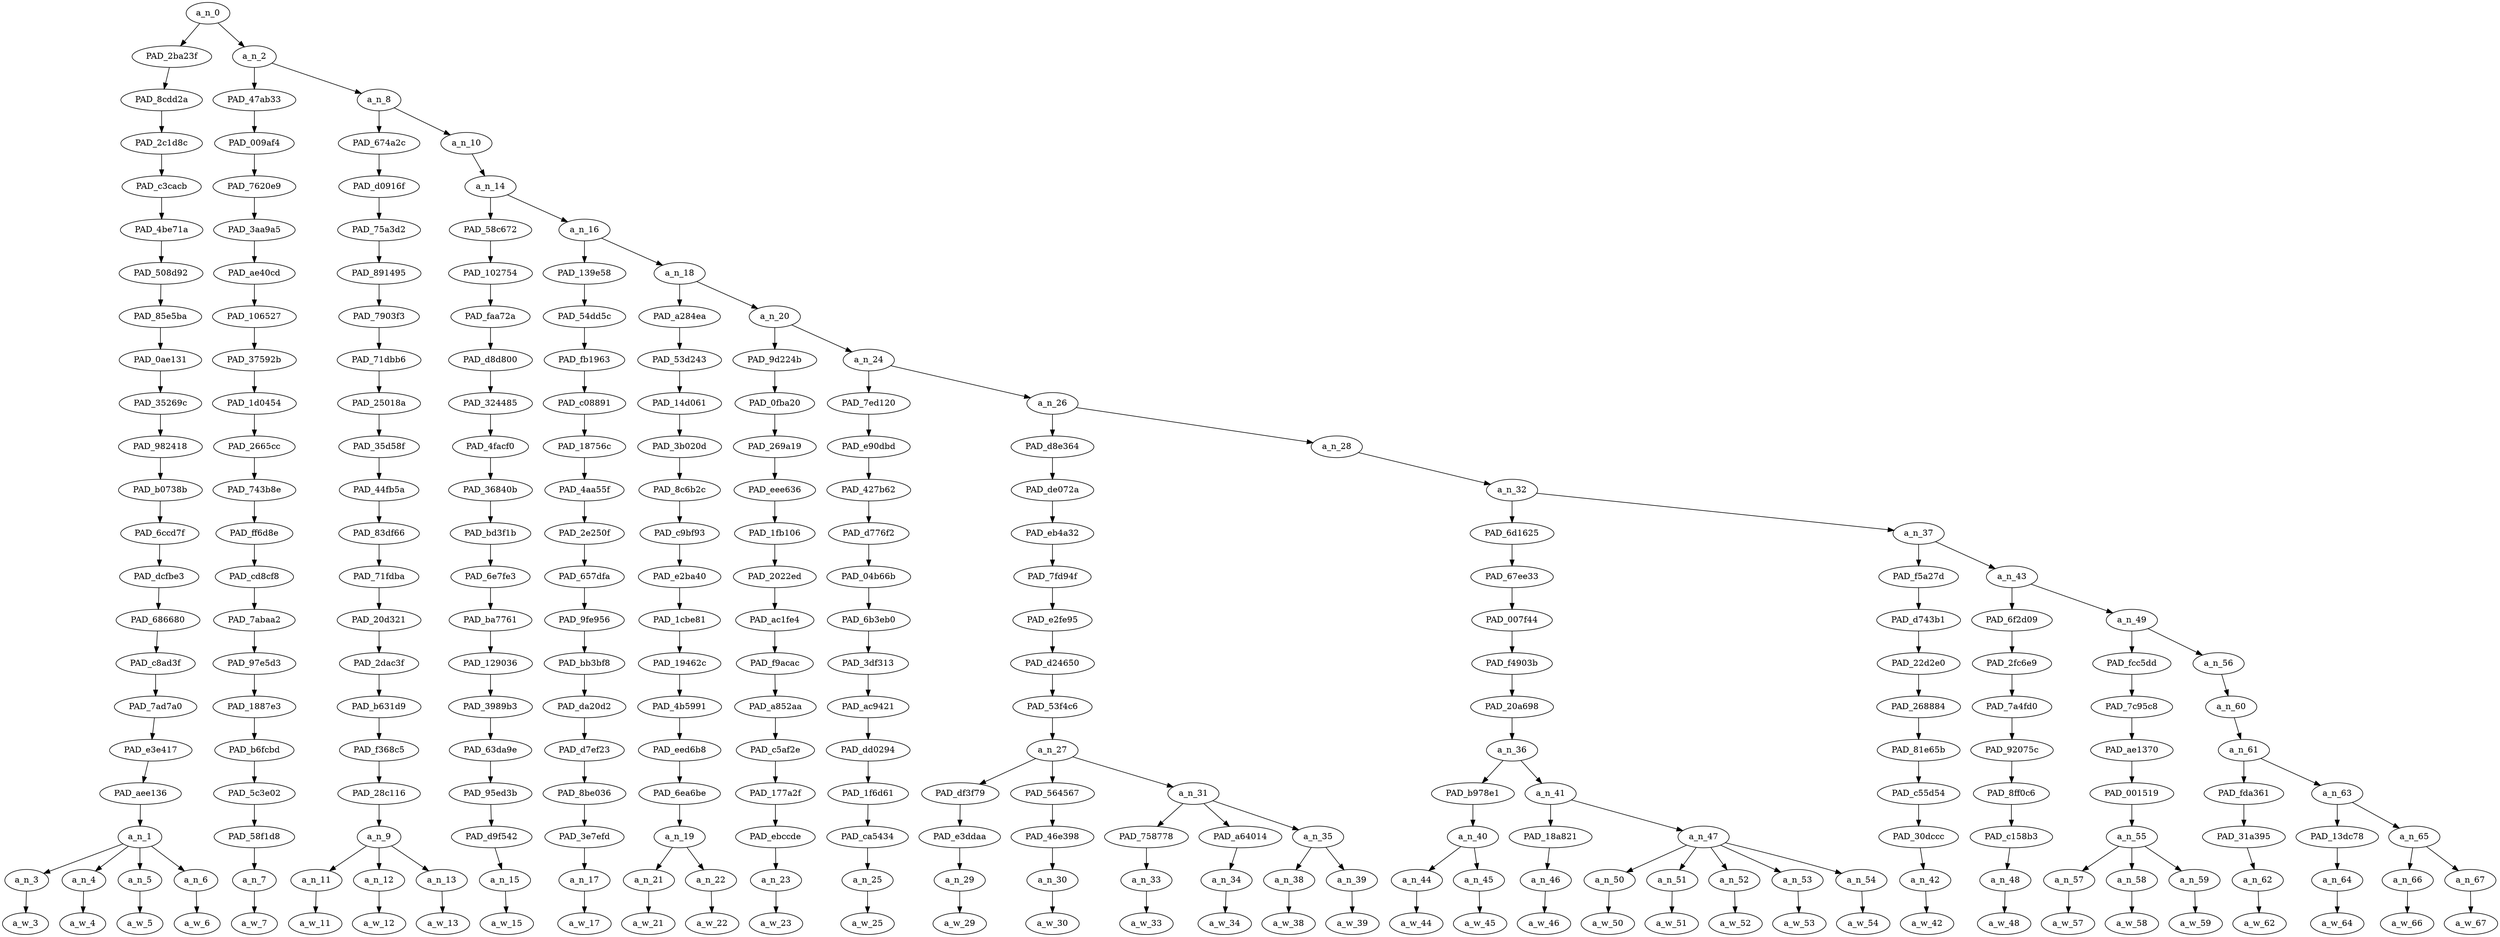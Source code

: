 strict digraph "" {
	a_n_0	[div_dir=1,
		index=0,
		level=21,
		pos="3.6700558132595487,21!",
		text_span="[0, 1, 2, 3, 4, 5, 6, 7, 8, 9, 10, 11, 12, 13, 14, 15, 16, 17, 18, 19, 20, 21, 22, 23, 24, 25, 26, 27, 28, 29, 30, 31, 32, 33, 34, \
35, 36]",
		value=1.00000000];
	PAD_2ba23f	[div_dir=1,
		index=0,
		level=20,
		pos="1.5,20!",
		text_span="[0, 1, 2, 3]",
		value=0.14244212];
	a_n_0 -> PAD_2ba23f;
	a_n_2	[div_dir=1,
		index=1,
		level=20,
		pos="5.840111626519097,20!",
		text_span="[4, 5, 6, 7, 8, 9, 10, 11, 12, 13, 14, 15, 16, 17, 18, 19, 20, 21, 22, 23, 24, 25, 26, 27, 28, 29, 30, 31, 32, 33, 34, 35, 36]",
		value=0.85683079];
	a_n_0 -> a_n_2;
	PAD_8cdd2a	[div_dir=1,
		index=0,
		level=19,
		pos="1.5,19!",
		text_span="[0, 1, 2, 3]",
		value=0.14244212];
	PAD_2ba23f -> PAD_8cdd2a;
	PAD_2c1d8c	[div_dir=1,
		index=0,
		level=18,
		pos="1.5,18!",
		text_span="[0, 1, 2, 3]",
		value=0.14244212];
	PAD_8cdd2a -> PAD_2c1d8c;
	PAD_c3cacb	[div_dir=1,
		index=0,
		level=17,
		pos="1.5,17!",
		text_span="[0, 1, 2, 3]",
		value=0.14244212];
	PAD_2c1d8c -> PAD_c3cacb;
	PAD_4be71a	[div_dir=1,
		index=0,
		level=16,
		pos="1.5,16!",
		text_span="[0, 1, 2, 3]",
		value=0.14244212];
	PAD_c3cacb -> PAD_4be71a;
	PAD_508d92	[div_dir=1,
		index=0,
		level=15,
		pos="1.5,15!",
		text_span="[0, 1, 2, 3]",
		value=0.14244212];
	PAD_4be71a -> PAD_508d92;
	PAD_85e5ba	[div_dir=1,
		index=0,
		level=14,
		pos="1.5,14!",
		text_span="[0, 1, 2, 3]",
		value=0.14244212];
	PAD_508d92 -> PAD_85e5ba;
	PAD_0ae131	[div_dir=1,
		index=0,
		level=13,
		pos="1.5,13!",
		text_span="[0, 1, 2, 3]",
		value=0.14244212];
	PAD_85e5ba -> PAD_0ae131;
	PAD_35269c	[div_dir=1,
		index=0,
		level=12,
		pos="1.5,12!",
		text_span="[0, 1, 2, 3]",
		value=0.14244212];
	PAD_0ae131 -> PAD_35269c;
	PAD_982418	[div_dir=1,
		index=0,
		level=11,
		pos="1.5,11!",
		text_span="[0, 1, 2, 3]",
		value=0.14244212];
	PAD_35269c -> PAD_982418;
	PAD_b0738b	[div_dir=1,
		index=0,
		level=10,
		pos="1.5,10!",
		text_span="[0, 1, 2, 3]",
		value=0.14244212];
	PAD_982418 -> PAD_b0738b;
	PAD_6ccd7f	[div_dir=1,
		index=0,
		level=9,
		pos="1.5,9!",
		text_span="[0, 1, 2, 3]",
		value=0.14244212];
	PAD_b0738b -> PAD_6ccd7f;
	PAD_dcfbe3	[div_dir=1,
		index=0,
		level=8,
		pos="1.5,8!",
		text_span="[0, 1, 2, 3]",
		value=0.14244212];
	PAD_6ccd7f -> PAD_dcfbe3;
	PAD_686680	[div_dir=1,
		index=0,
		level=7,
		pos="1.5,7!",
		text_span="[0, 1, 2, 3]",
		value=0.14244212];
	PAD_dcfbe3 -> PAD_686680;
	PAD_c8ad3f	[div_dir=1,
		index=0,
		level=6,
		pos="1.5,6!",
		text_span="[0, 1, 2, 3]",
		value=0.14244212];
	PAD_686680 -> PAD_c8ad3f;
	PAD_7ad7a0	[div_dir=1,
		index=0,
		level=5,
		pos="1.5,5!",
		text_span="[0, 1, 2, 3]",
		value=0.14244212];
	PAD_c8ad3f -> PAD_7ad7a0;
	PAD_e3e417	[div_dir=1,
		index=0,
		level=4,
		pos="1.5,4!",
		text_span="[0, 1, 2, 3]",
		value=0.14244212];
	PAD_7ad7a0 -> PAD_e3e417;
	PAD_aee136	[div_dir=1,
		index=0,
		level=3,
		pos="1.5,3!",
		text_span="[0, 1, 2, 3]",
		value=0.14244212];
	PAD_e3e417 -> PAD_aee136;
	a_n_1	[div_dir=1,
		index=0,
		level=2,
		pos="1.5,2!",
		text_span="[0, 1, 2, 3]",
		value=0.14244212];
	PAD_aee136 -> a_n_1;
	a_n_3	[div_dir=1,
		index=0,
		level=1,
		pos="0.0,1!",
		text_span="[0]",
		value=0.02542904];
	a_n_1 -> a_n_3;
	a_n_4	[div_dir=1,
		index=1,
		level=1,
		pos="1.0,1!",
		text_span="[1]",
		value=0.01949903];
	a_n_1 -> a_n_4;
	a_n_5	[div_dir=1,
		index=2,
		level=1,
		pos="2.0,1!",
		text_span="[2]",
		value=0.01954281];
	a_n_1 -> a_n_5;
	a_n_6	[div_dir=1,
		index=3,
		level=1,
		pos="3.0,1!",
		text_span="[3]",
		value=0.07758931];
	a_n_1 -> a_n_6;
	a_w_3	[div_dir=0,
		index=0,
		level=0,
		pos="0,0!",
		text_span="[0]",
		value=the];
	a_n_3 -> a_w_3;
	a_w_4	[div_dir=0,
		index=1,
		level=0,
		pos="1,0!",
		text_span="[1]",
		value=only];
	a_n_4 -> a_w_4;
	a_w_5	[div_dir=0,
		index=2,
		level=0,
		pos="2,0!",
		text_span="[2]",
		value=good];
	a_n_5 -> a_w_5;
	a_w_6	[div_dir=0,
		index=3,
		level=0,
		pos="3,0!",
		text_span="[3]",
		value=muzzie];
	a_n_6 -> a_w_6;
	PAD_47ab33	[div_dir=1,
		index=1,
		level=19,
		pos="4.0,19!",
		text_span="[4]",
		value=0.01571278];
	a_n_2 -> PAD_47ab33;
	a_n_8	[div_dir=1,
		index=2,
		level=19,
		pos="7.680223253038195,19!",
		text_span="[5, 6, 7, 8, 9, 10, 11, 12, 13, 14, 15, 16, 17, 18, 19, 20, 21, 22, 23, 24, 25, 26, 27, 28, 29, 30, 31, 32, 33, 34, 35, 36]",
		value=0.84048324];
	a_n_2 -> a_n_8;
	PAD_009af4	[div_dir=1,
		index=1,
		level=18,
		pos="4.0,18!",
		text_span="[4]",
		value=0.01571278];
	PAD_47ab33 -> PAD_009af4;
	PAD_7620e9	[div_dir=1,
		index=1,
		level=17,
		pos="4.0,17!",
		text_span="[4]",
		value=0.01571278];
	PAD_009af4 -> PAD_7620e9;
	PAD_3aa9a5	[div_dir=1,
		index=1,
		level=16,
		pos="4.0,16!",
		text_span="[4]",
		value=0.01571278];
	PAD_7620e9 -> PAD_3aa9a5;
	PAD_ae40cd	[div_dir=1,
		index=1,
		level=15,
		pos="4.0,15!",
		text_span="[4]",
		value=0.01571278];
	PAD_3aa9a5 -> PAD_ae40cd;
	PAD_106527	[div_dir=1,
		index=1,
		level=14,
		pos="4.0,14!",
		text_span="[4]",
		value=0.01571278];
	PAD_ae40cd -> PAD_106527;
	PAD_37592b	[div_dir=1,
		index=1,
		level=13,
		pos="4.0,13!",
		text_span="[4]",
		value=0.01571278];
	PAD_106527 -> PAD_37592b;
	PAD_1d0454	[div_dir=1,
		index=1,
		level=12,
		pos="4.0,12!",
		text_span="[4]",
		value=0.01571278];
	PAD_37592b -> PAD_1d0454;
	PAD_2665cc	[div_dir=1,
		index=1,
		level=11,
		pos="4.0,11!",
		text_span="[4]",
		value=0.01571278];
	PAD_1d0454 -> PAD_2665cc;
	PAD_743b8e	[div_dir=1,
		index=1,
		level=10,
		pos="4.0,10!",
		text_span="[4]",
		value=0.01571278];
	PAD_2665cc -> PAD_743b8e;
	PAD_ff6d8e	[div_dir=1,
		index=1,
		level=9,
		pos="4.0,9!",
		text_span="[4]",
		value=0.01571278];
	PAD_743b8e -> PAD_ff6d8e;
	PAD_cd8cf8	[div_dir=1,
		index=1,
		level=8,
		pos="4.0,8!",
		text_span="[4]",
		value=0.01571278];
	PAD_ff6d8e -> PAD_cd8cf8;
	PAD_7abaa2	[div_dir=1,
		index=1,
		level=7,
		pos="4.0,7!",
		text_span="[4]",
		value=0.01571278];
	PAD_cd8cf8 -> PAD_7abaa2;
	PAD_97e5d3	[div_dir=1,
		index=1,
		level=6,
		pos="4.0,6!",
		text_span="[4]",
		value=0.01571278];
	PAD_7abaa2 -> PAD_97e5d3;
	PAD_1887e3	[div_dir=1,
		index=1,
		level=5,
		pos="4.0,5!",
		text_span="[4]",
		value=0.01571278];
	PAD_97e5d3 -> PAD_1887e3;
	PAD_b6fcbd	[div_dir=1,
		index=1,
		level=4,
		pos="4.0,4!",
		text_span="[4]",
		value=0.01571278];
	PAD_1887e3 -> PAD_b6fcbd;
	PAD_5c3e02	[div_dir=1,
		index=1,
		level=3,
		pos="4.0,3!",
		text_span="[4]",
		value=0.01571278];
	PAD_b6fcbd -> PAD_5c3e02;
	PAD_58f1d8	[div_dir=1,
		index=1,
		level=2,
		pos="4.0,2!",
		text_span="[4]",
		value=0.01571278];
	PAD_5c3e02 -> PAD_58f1d8;
	a_n_7	[div_dir=1,
		index=4,
		level=1,
		pos="4.0,1!",
		text_span="[4]",
		value=0.01571278];
	PAD_58f1d8 -> a_n_7;
	a_w_7	[div_dir=0,
		index=4,
		level=0,
		pos="4,0!",
		text_span="[4]",
		value=is];
	a_n_7 -> a_w_7;
	PAD_674a2c	[div_dir=1,
		index=2,
		level=18,
		pos="6.0,18!",
		text_span="[5, 6, 7]",
		value=0.11482268];
	a_n_8 -> PAD_674a2c;
	a_n_10	[div_dir=1,
		index=3,
		level=18,
		pos="9.36044650607639,18!",
		text_span="[8, 9, 10, 11, 12, 13, 14, 15, 16, 17, 18, 19, 20, 21, 22, 23, 24, 25, 26, 27, 28, 29, 30, 31, 32, 33, 34, 35, 36]",
		value=0.72502553];
	a_n_8 -> a_n_10;
	PAD_d0916f	[div_dir=1,
		index=2,
		level=17,
		pos="6.0,17!",
		text_span="[5, 6, 7]",
		value=0.11482268];
	PAD_674a2c -> PAD_d0916f;
	PAD_75a3d2	[div_dir=1,
		index=2,
		level=16,
		pos="6.0,16!",
		text_span="[5, 6, 7]",
		value=0.11482268];
	PAD_d0916f -> PAD_75a3d2;
	PAD_891495	[div_dir=1,
		index=2,
		level=15,
		pos="6.0,15!",
		text_span="[5, 6, 7]",
		value=0.11482268];
	PAD_75a3d2 -> PAD_891495;
	PAD_7903f3	[div_dir=1,
		index=2,
		level=14,
		pos="6.0,14!",
		text_span="[5, 6, 7]",
		value=0.11482268];
	PAD_891495 -> PAD_7903f3;
	PAD_71dbb6	[div_dir=1,
		index=2,
		level=13,
		pos="6.0,13!",
		text_span="[5, 6, 7]",
		value=0.11482268];
	PAD_7903f3 -> PAD_71dbb6;
	PAD_25018a	[div_dir=1,
		index=2,
		level=12,
		pos="6.0,12!",
		text_span="[5, 6, 7]",
		value=0.11482268];
	PAD_71dbb6 -> PAD_25018a;
	PAD_35d58f	[div_dir=1,
		index=2,
		level=11,
		pos="6.0,11!",
		text_span="[5, 6, 7]",
		value=0.11482268];
	PAD_25018a -> PAD_35d58f;
	PAD_44fb5a	[div_dir=1,
		index=2,
		level=10,
		pos="6.0,10!",
		text_span="[5, 6, 7]",
		value=0.11482268];
	PAD_35d58f -> PAD_44fb5a;
	PAD_83df66	[div_dir=1,
		index=2,
		level=9,
		pos="6.0,9!",
		text_span="[5, 6, 7]",
		value=0.11482268];
	PAD_44fb5a -> PAD_83df66;
	PAD_71fdba	[div_dir=1,
		index=2,
		level=8,
		pos="6.0,8!",
		text_span="[5, 6, 7]",
		value=0.11482268];
	PAD_83df66 -> PAD_71fdba;
	PAD_20d321	[div_dir=1,
		index=2,
		level=7,
		pos="6.0,7!",
		text_span="[5, 6, 7]",
		value=0.11482268];
	PAD_71fdba -> PAD_20d321;
	PAD_2dac3f	[div_dir=1,
		index=2,
		level=6,
		pos="6.0,6!",
		text_span="[5, 6, 7]",
		value=0.11482268];
	PAD_20d321 -> PAD_2dac3f;
	PAD_b631d9	[div_dir=1,
		index=2,
		level=5,
		pos="6.0,5!",
		text_span="[5, 6, 7]",
		value=0.11482268];
	PAD_2dac3f -> PAD_b631d9;
	PAD_f368c5	[div_dir=1,
		index=2,
		level=4,
		pos="6.0,4!",
		text_span="[5, 6, 7]",
		value=0.11482268];
	PAD_b631d9 -> PAD_f368c5;
	PAD_28c116	[div_dir=1,
		index=2,
		level=3,
		pos="6.0,3!",
		text_span="[5, 6, 7]",
		value=0.11482268];
	PAD_f368c5 -> PAD_28c116;
	a_n_9	[div_dir=1,
		index=2,
		level=2,
		pos="6.0,2!",
		text_span="[5, 6, 7]",
		value=0.11482268];
	PAD_28c116 -> a_n_9;
	a_n_11	[div_dir=1,
		index=5,
		level=1,
		pos="5.0,1!",
		text_span="[5]",
		value=0.01439153];
	a_n_9 -> a_n_11;
	a_n_12	[div_dir=1,
		index=6,
		level=1,
		pos="6.0,1!",
		text_span="[6]",
		value=0.03004907];
	a_n_9 -> a_n_12;
	a_n_13	[div_dir=1,
		index=7,
		level=1,
		pos="7.0,1!",
		text_span="[7]",
		value=0.06996678];
	a_n_9 -> a_n_13;
	a_w_11	[div_dir=0,
		index=5,
		level=0,
		pos="5,0!",
		text_span="[5]",
		value=a];
	a_n_11 -> a_w_11;
	a_w_12	[div_dir=0,
		index=6,
		level=0,
		pos="6,0!",
		text_span="[6]",
		value=dead];
	a_n_12 -> a_w_12;
	a_w_13	[div_dir=0,
		index=7,
		level=0,
		pos="7,0!",
		text_span="[7]",
		value=muzzie1];
	a_n_13 -> a_w_13;
	a_n_14	[div_dir=1,
		index=3,
		level=17,
		pos="9.36044650607639,17!",
		text_span="[8, 9, 10, 11, 12, 13, 14, 15, 16, 17, 18, 19, 20, 21, 22, 23, 24, 25, 26, 27, 28, 29, 30, 31, 32, 33, 34, 35, 36]",
		value=0.72450038];
	a_n_10 -> a_n_14;
	PAD_58c672	[div_dir=1,
		index=3,
		level=16,
		pos="8.0,16!",
		text_span="[8]",
		value=0.01689114];
	a_n_14 -> PAD_58c672;
	a_n_16	[div_dir=1,
		index=4,
		level=16,
		pos="10.720893012152779,16!",
		text_span="[9, 10, 11, 12, 13, 14, 15, 16, 17, 18, 19, 20, 21, 22, 23, 24, 25, 26, 27, 28, 29, 30, 31, 32, 33, 34, 35, 36]",
		value=0.70708408];
	a_n_14 -> a_n_16;
	PAD_102754	[div_dir=1,
		index=3,
		level=15,
		pos="8.0,15!",
		text_span="[8]",
		value=0.01689114];
	PAD_58c672 -> PAD_102754;
	PAD_faa72a	[div_dir=1,
		index=3,
		level=14,
		pos="8.0,14!",
		text_span="[8]",
		value=0.01689114];
	PAD_102754 -> PAD_faa72a;
	PAD_d8d800	[div_dir=1,
		index=3,
		level=13,
		pos="8.0,13!",
		text_span="[8]",
		value=0.01689114];
	PAD_faa72a -> PAD_d8d800;
	PAD_324485	[div_dir=1,
		index=3,
		level=12,
		pos="8.0,12!",
		text_span="[8]",
		value=0.01689114];
	PAD_d8d800 -> PAD_324485;
	PAD_4facf0	[div_dir=1,
		index=3,
		level=11,
		pos="8.0,11!",
		text_span="[8]",
		value=0.01689114];
	PAD_324485 -> PAD_4facf0;
	PAD_36840b	[div_dir=1,
		index=3,
		level=10,
		pos="8.0,10!",
		text_span="[8]",
		value=0.01689114];
	PAD_4facf0 -> PAD_36840b;
	PAD_bd3f1b	[div_dir=1,
		index=3,
		level=9,
		pos="8.0,9!",
		text_span="[8]",
		value=0.01689114];
	PAD_36840b -> PAD_bd3f1b;
	PAD_6e7fe3	[div_dir=1,
		index=3,
		level=8,
		pos="8.0,8!",
		text_span="[8]",
		value=0.01689114];
	PAD_bd3f1b -> PAD_6e7fe3;
	PAD_ba7761	[div_dir=1,
		index=3,
		level=7,
		pos="8.0,7!",
		text_span="[8]",
		value=0.01689114];
	PAD_6e7fe3 -> PAD_ba7761;
	PAD_129036	[div_dir=1,
		index=3,
		level=6,
		pos="8.0,6!",
		text_span="[8]",
		value=0.01689114];
	PAD_ba7761 -> PAD_129036;
	PAD_3989b3	[div_dir=1,
		index=3,
		level=5,
		pos="8.0,5!",
		text_span="[8]",
		value=0.01689114];
	PAD_129036 -> PAD_3989b3;
	PAD_63da9e	[div_dir=1,
		index=3,
		level=4,
		pos="8.0,4!",
		text_span="[8]",
		value=0.01689114];
	PAD_3989b3 -> PAD_63da9e;
	PAD_95ed3b	[div_dir=1,
		index=3,
		level=3,
		pos="8.0,3!",
		text_span="[8]",
		value=0.01689114];
	PAD_63da9e -> PAD_95ed3b;
	PAD_d9f542	[div_dir=1,
		index=3,
		level=2,
		pos="8.0,2!",
		text_span="[8]",
		value=0.01689114];
	PAD_95ed3b -> PAD_d9f542;
	a_n_15	[div_dir=1,
		index=8,
		level=1,
		pos="8.0,1!",
		text_span="[8]",
		value=0.01689114];
	PAD_d9f542 -> a_n_15;
	a_w_15	[div_dir=0,
		index=8,
		level=0,
		pos="8,0!",
		text_span="[8]",
		value=i];
	a_n_15 -> a_w_15;
	PAD_139e58	[div_dir=1,
		index=4,
		level=15,
		pos="9.0,15!",
		text_span="[9]",
		value=0.01698404];
	a_n_16 -> PAD_139e58;
	a_n_18	[div_dir=1,
		index=5,
		level=15,
		pos="12.441786024305555,15!",
		text_span="[10, 11, 12, 13, 14, 15, 16, 17, 18, 19, 20, 21, 22, 23, 24, 25, 26, 27, 28, 29, 30, 31, 32, 33, 34, 35, 36]",
		value=0.68958678];
	a_n_16 -> a_n_18;
	PAD_54dd5c	[div_dir=1,
		index=4,
		level=14,
		pos="9.0,14!",
		text_span="[9]",
		value=0.01698404];
	PAD_139e58 -> PAD_54dd5c;
	PAD_fb1963	[div_dir=1,
		index=4,
		level=13,
		pos="9.0,13!",
		text_span="[9]",
		value=0.01698404];
	PAD_54dd5c -> PAD_fb1963;
	PAD_c08891	[div_dir=1,
		index=4,
		level=12,
		pos="9.0,12!",
		text_span="[9]",
		value=0.01698404];
	PAD_fb1963 -> PAD_c08891;
	PAD_18756c	[div_dir=1,
		index=4,
		level=11,
		pos="9.0,11!",
		text_span="[9]",
		value=0.01698404];
	PAD_c08891 -> PAD_18756c;
	PAD_4aa55f	[div_dir=1,
		index=4,
		level=10,
		pos="9.0,10!",
		text_span="[9]",
		value=0.01698404];
	PAD_18756c -> PAD_4aa55f;
	PAD_2e250f	[div_dir=1,
		index=4,
		level=9,
		pos="9.0,9!",
		text_span="[9]",
		value=0.01698404];
	PAD_4aa55f -> PAD_2e250f;
	PAD_657dfa	[div_dir=1,
		index=4,
		level=8,
		pos="9.0,8!",
		text_span="[9]",
		value=0.01698404];
	PAD_2e250f -> PAD_657dfa;
	PAD_9fe956	[div_dir=1,
		index=4,
		level=7,
		pos="9.0,7!",
		text_span="[9]",
		value=0.01698404];
	PAD_657dfa -> PAD_9fe956;
	PAD_bb3bf8	[div_dir=1,
		index=4,
		level=6,
		pos="9.0,6!",
		text_span="[9]",
		value=0.01698404];
	PAD_9fe956 -> PAD_bb3bf8;
	PAD_da20d2	[div_dir=1,
		index=4,
		level=5,
		pos="9.0,5!",
		text_span="[9]",
		value=0.01698404];
	PAD_bb3bf8 -> PAD_da20d2;
	PAD_d7ef23	[div_dir=1,
		index=4,
		level=4,
		pos="9.0,4!",
		text_span="[9]",
		value=0.01698404];
	PAD_da20d2 -> PAD_d7ef23;
	PAD_8be036	[div_dir=1,
		index=4,
		level=3,
		pos="9.0,3!",
		text_span="[9]",
		value=0.01698404];
	PAD_d7ef23 -> PAD_8be036;
	PAD_3e7efd	[div_dir=1,
		index=4,
		level=2,
		pos="9.0,2!",
		text_span="[9]",
		value=0.01698404];
	PAD_8be036 -> PAD_3e7efd;
	a_n_17	[div_dir=1,
		index=9,
		level=1,
		pos="9.0,1!",
		text_span="[9]",
		value=0.01698404];
	PAD_3e7efd -> a_n_17;
	a_w_17	[div_dir=0,
		index=9,
		level=0,
		pos="9,0!",
		text_span="[9]",
		value=want];
	a_n_17 -> a_w_17;
	PAD_a284ea	[div_dir=1,
		index=5,
		level=14,
		pos="10.5,14!",
		text_span="[10, 11]",
		value=0.03124148];
	a_n_18 -> PAD_a284ea;
	a_n_20	[div_dir=1,
		index=6,
		level=14,
		pos="14.38357204861111,14!",
		text_span="[12, 13, 14, 15, 16, 17, 18, 19, 20, 21, 22, 23, 24, 25, 26, 27, 28, 29, 30, 31, 32, 33, 34, 35, 36]",
		value=0.65785014];
	a_n_18 -> a_n_20;
	PAD_53d243	[div_dir=1,
		index=5,
		level=13,
		pos="10.5,13!",
		text_span="[10, 11]",
		value=0.03124148];
	PAD_a284ea -> PAD_53d243;
	PAD_14d061	[div_dir=1,
		index=5,
		level=12,
		pos="10.5,12!",
		text_span="[10, 11]",
		value=0.03124148];
	PAD_53d243 -> PAD_14d061;
	PAD_3b020d	[div_dir=1,
		index=5,
		level=11,
		pos="10.5,11!",
		text_span="[10, 11]",
		value=0.03124148];
	PAD_14d061 -> PAD_3b020d;
	PAD_8c6b2c	[div_dir=1,
		index=5,
		level=10,
		pos="10.5,10!",
		text_span="[10, 11]",
		value=0.03124148];
	PAD_3b020d -> PAD_8c6b2c;
	PAD_c9bf93	[div_dir=1,
		index=5,
		level=9,
		pos="10.5,9!",
		text_span="[10, 11]",
		value=0.03124148];
	PAD_8c6b2c -> PAD_c9bf93;
	PAD_e2ba40	[div_dir=1,
		index=5,
		level=8,
		pos="10.5,8!",
		text_span="[10, 11]",
		value=0.03124148];
	PAD_c9bf93 -> PAD_e2ba40;
	PAD_1cbe81	[div_dir=1,
		index=5,
		level=7,
		pos="10.5,7!",
		text_span="[10, 11]",
		value=0.03124148];
	PAD_e2ba40 -> PAD_1cbe81;
	PAD_19462c	[div_dir=1,
		index=5,
		level=6,
		pos="10.5,6!",
		text_span="[10, 11]",
		value=0.03124148];
	PAD_1cbe81 -> PAD_19462c;
	PAD_4b5991	[div_dir=1,
		index=5,
		level=5,
		pos="10.5,5!",
		text_span="[10, 11]",
		value=0.03124148];
	PAD_19462c -> PAD_4b5991;
	PAD_eed6b8	[div_dir=1,
		index=5,
		level=4,
		pos="10.5,4!",
		text_span="[10, 11]",
		value=0.03124148];
	PAD_4b5991 -> PAD_eed6b8;
	PAD_6ea6be	[div_dir=1,
		index=5,
		level=3,
		pos="10.5,3!",
		text_span="[10, 11]",
		value=0.03124148];
	PAD_eed6b8 -> PAD_6ea6be;
	a_n_19	[div_dir=1,
		index=5,
		level=2,
		pos="10.5,2!",
		text_span="[10, 11]",
		value=0.03124148];
	PAD_6ea6be -> a_n_19;
	a_n_21	[div_dir=1,
		index=10,
		level=1,
		pos="10.0,1!",
		text_span="[10]",
		value=0.01617414];
	a_n_19 -> a_n_21;
	a_n_22	[div_dir=1,
		index=11,
		level=1,
		pos="11.0,1!",
		text_span="[11]",
		value=0.01495155];
	a_n_19 -> a_n_22;
	a_w_21	[div_dir=0,
		index=10,
		level=0,
		pos="10,0!",
		text_span="[10]",
		value=them];
	a_n_21 -> a_w_21;
	a_w_22	[div_dir=0,
		index=11,
		level=0,
		pos="11,0!",
		text_span="[11]",
		value=all];
	a_n_22 -> a_w_22;
	PAD_9d224b	[div_dir=1,
		index=6,
		level=13,
		pos="12.0,13!",
		text_span="[12]",
		value=0.01424386];
	a_n_20 -> PAD_9d224b;
	a_n_24	[div_dir=1,
		index=7,
		level=13,
		pos="16.76714409722222,13!",
		text_span="[13, 14, 15, 16, 17, 18, 19, 20, 21, 22, 23, 24, 25, 26, 27, 28, 29, 30, 31, 32, 33, 34, 35, 36]",
		value=0.64312484];
	a_n_20 -> a_n_24;
	PAD_0fba20	[div_dir=1,
		index=6,
		level=12,
		pos="12.0,12!",
		text_span="[12]",
		value=0.01424386];
	PAD_9d224b -> PAD_0fba20;
	PAD_269a19	[div_dir=1,
		index=6,
		level=11,
		pos="12.0,11!",
		text_span="[12]",
		value=0.01424386];
	PAD_0fba20 -> PAD_269a19;
	PAD_eee636	[div_dir=1,
		index=6,
		level=10,
		pos="12.0,10!",
		text_span="[12]",
		value=0.01424386];
	PAD_269a19 -> PAD_eee636;
	PAD_1fb106	[div_dir=1,
		index=6,
		level=9,
		pos="12.0,9!",
		text_span="[12]",
		value=0.01424386];
	PAD_eee636 -> PAD_1fb106;
	PAD_2022ed	[div_dir=1,
		index=6,
		level=8,
		pos="12.0,8!",
		text_span="[12]",
		value=0.01424386];
	PAD_1fb106 -> PAD_2022ed;
	PAD_ac1fe4	[div_dir=1,
		index=6,
		level=7,
		pos="12.0,7!",
		text_span="[12]",
		value=0.01424386];
	PAD_2022ed -> PAD_ac1fe4;
	PAD_f9acac	[div_dir=1,
		index=6,
		level=6,
		pos="12.0,6!",
		text_span="[12]",
		value=0.01424386];
	PAD_ac1fe4 -> PAD_f9acac;
	PAD_a852aa	[div_dir=1,
		index=6,
		level=5,
		pos="12.0,5!",
		text_span="[12]",
		value=0.01424386];
	PAD_f9acac -> PAD_a852aa;
	PAD_c5af2e	[div_dir=1,
		index=6,
		level=4,
		pos="12.0,4!",
		text_span="[12]",
		value=0.01424386];
	PAD_a852aa -> PAD_c5af2e;
	PAD_177a2f	[div_dir=1,
		index=6,
		level=3,
		pos="12.0,3!",
		text_span="[12]",
		value=0.01424386];
	PAD_c5af2e -> PAD_177a2f;
	PAD_ebccde	[div_dir=1,
		index=6,
		level=2,
		pos="12.0,2!",
		text_span="[12]",
		value=0.01424386];
	PAD_177a2f -> PAD_ebccde;
	a_n_23	[div_dir=1,
		index=12,
		level=1,
		pos="12.0,1!",
		text_span="[12]",
		value=0.01424386];
	PAD_ebccde -> a_n_23;
	a_w_23	[div_dir=0,
		index=12,
		level=0,
		pos="12,0!",
		text_span="[12]",
		value=to];
	a_n_23 -> a_w_23;
	PAD_7ed120	[div_dir=1,
		index=7,
		level=12,
		pos="13.0,12!",
		text_span="[13]",
		value=0.01638455];
	a_n_24 -> PAD_7ed120;
	a_n_26	[div_dir=1,
		index=8,
		level=12,
		pos="20.534288194444446,12!",
		text_span="[14, 15, 16, 17, 18, 19, 20, 21, 22, 23, 24, 25, 26, 27, 28, 29, 30, 31, 32, 33, 34, 35, 36]",
		value=0.62625351];
	a_n_24 -> a_n_26;
	PAD_e90dbd	[div_dir=1,
		index=7,
		level=11,
		pos="13.0,11!",
		text_span="[13]",
		value=0.01638455];
	PAD_7ed120 -> PAD_e90dbd;
	PAD_427b62	[div_dir=1,
		index=7,
		level=10,
		pos="13.0,10!",
		text_span="[13]",
		value=0.01638455];
	PAD_e90dbd -> PAD_427b62;
	PAD_d776f2	[div_dir=1,
		index=7,
		level=9,
		pos="13.0,9!",
		text_span="[13]",
		value=0.01638455];
	PAD_427b62 -> PAD_d776f2;
	PAD_04b66b	[div_dir=1,
		index=7,
		level=8,
		pos="13.0,8!",
		text_span="[13]",
		value=0.01638455];
	PAD_d776f2 -> PAD_04b66b;
	PAD_6b3eb0	[div_dir=1,
		index=7,
		level=7,
		pos="13.0,7!",
		text_span="[13]",
		value=0.01638455];
	PAD_04b66b -> PAD_6b3eb0;
	PAD_3df313	[div_dir=1,
		index=7,
		level=6,
		pos="13.0,6!",
		text_span="[13]",
		value=0.01638455];
	PAD_6b3eb0 -> PAD_3df313;
	PAD_ac9421	[div_dir=1,
		index=7,
		level=5,
		pos="13.0,5!",
		text_span="[13]",
		value=0.01638455];
	PAD_3df313 -> PAD_ac9421;
	PAD_dd0294	[div_dir=1,
		index=7,
		level=4,
		pos="13.0,4!",
		text_span="[13]",
		value=0.01638455];
	PAD_ac9421 -> PAD_dd0294;
	PAD_1f6d61	[div_dir=1,
		index=7,
		level=3,
		pos="13.0,3!",
		text_span="[13]",
		value=0.01638455];
	PAD_dd0294 -> PAD_1f6d61;
	PAD_ca5434	[div_dir=1,
		index=7,
		level=2,
		pos="13.0,2!",
		text_span="[13]",
		value=0.01638455];
	PAD_1f6d61 -> PAD_ca5434;
	a_n_25	[div_dir=1,
		index=13,
		level=1,
		pos="13.0,1!",
		text_span="[13]",
		value=0.01638455];
	PAD_ca5434 -> a_n_25;
	a_w_25	[div_dir=0,
		index=13,
		level=0,
		pos="13,0!",
		text_span="[13]",
		value=be];
	a_n_25 -> a_w_25;
	PAD_d8e364	[div_dir=1,
		index=8,
		level=11,
		pos="15.388888888888891,11!",
		text_span="[14, 15, 16, 17, 18, 19]",
		value=0.27063039];
	a_n_26 -> PAD_d8e364;
	a_n_28	[div_dir=1,
		index=9,
		level=11,
		pos="25.6796875,11!",
		text_span="[20, 21, 22, 23, 24, 25, 26, 27, 28, 29, 30, 31, 32, 33, 34, 35, 36]",
		value=0.35513954];
	a_n_26 -> a_n_28;
	PAD_de072a	[div_dir=1,
		index=8,
		level=10,
		pos="15.388888888888891,10!",
		text_span="[14, 15, 16, 17, 18, 19]",
		value=0.27063039];
	PAD_d8e364 -> PAD_de072a;
	PAD_eb4a32	[div_dir=1,
		index=8,
		level=9,
		pos="15.388888888888891,9!",
		text_span="[14, 15, 16, 17, 18, 19]",
		value=0.27063039];
	PAD_de072a -> PAD_eb4a32;
	PAD_7fd94f	[div_dir=1,
		index=8,
		level=8,
		pos="15.388888888888891,8!",
		text_span="[14, 15, 16, 17, 18, 19]",
		value=0.27063039];
	PAD_eb4a32 -> PAD_7fd94f;
	PAD_e2fe95	[div_dir=1,
		index=8,
		level=7,
		pos="15.388888888888891,7!",
		text_span="[14, 15, 16, 17, 18, 19]",
		value=0.27063039];
	PAD_7fd94f -> PAD_e2fe95;
	PAD_d24650	[div_dir=1,
		index=8,
		level=6,
		pos="15.388888888888891,6!",
		text_span="[14, 15, 16, 17, 18, 19]",
		value=0.27063039];
	PAD_e2fe95 -> PAD_d24650;
	PAD_53f4c6	[div_dir=1,
		index=8,
		level=5,
		pos="15.388888888888891,5!",
		text_span="[14, 15, 16, 17, 18, 19]",
		value=0.27063039];
	PAD_d24650 -> PAD_53f4c6;
	a_n_27	[div_dir=1,
		index=8,
		level=4,
		pos="15.388888888888891,4!",
		text_span="[14, 15, 16, 17, 18, 19]",
		value=0.27063039];
	PAD_53f4c6 -> a_n_27;
	PAD_df3f79	[div_dir=1,
		index=8,
		level=3,
		pos="14.0,3!",
		text_span="[14]",
		value=0.01795433];
	a_n_27 -> PAD_df3f79;
	PAD_564567	[div_dir=1,
		index=9,
		level=3,
		pos="15.0,3!",
		text_span="[15]",
		value=0.07195067];
	a_n_27 -> PAD_564567;
	a_n_31	[div_dir=1,
		index=10,
		level=3,
		pos="17.166666666666668,3!",
		text_span="[16, 17, 18, 19]",
		value=0.18024439];
	a_n_27 -> a_n_31;
	PAD_e3ddaa	[div_dir=1,
		index=8,
		level=2,
		pos="14.0,2!",
		text_span="[14]",
		value=0.01795433];
	PAD_df3f79 -> PAD_e3ddaa;
	a_n_29	[div_dir=1,
		index=14,
		level=1,
		pos="14.0,1!",
		text_span="[14]",
		value=0.01795433];
	PAD_e3ddaa -> a_n_29;
	a_w_29	[div_dir=0,
		index=14,
		level=0,
		pos="14,0!",
		text_span="[14]",
		value=good1];
	a_n_29 -> a_w_29;
	PAD_46e398	[div_dir=1,
		index=9,
		level=2,
		pos="15.0,2!",
		text_span="[15]",
		value=0.07195067];
	PAD_564567 -> PAD_46e398;
	a_n_30	[div_dir=1,
		index=15,
		level=1,
		pos="15.0,1!",
		text_span="[15]",
		value=0.07195067];
	PAD_46e398 -> a_n_30;
	a_w_30	[div_dir=0,
		index=15,
		level=0,
		pos="15,0!",
		text_span="[15]",
		value=muzzies];
	a_n_30 -> a_w_30;
	PAD_758778	[div_dir=1,
		index=10,
		level=2,
		pos="16.0,2!",
		text_span="[16]",
		value=0.06522299];
	a_n_31 -> PAD_758778;
	PAD_a64014	[div_dir=-1,
		index=11,
		level=2,
		pos="17.0,2!",
		text_span="[17]",
		value=0.02055911];
	a_n_31 -> PAD_a64014;
	a_n_35	[div_dir=1,
		index=12,
		level=2,
		pos="18.5,2!",
		text_span="[18, 19]",
		value=0.09406117];
	a_n_31 -> a_n_35;
	a_n_33	[div_dir=1,
		index=16,
		level=1,
		pos="16.0,1!",
		text_span="[16]",
		value=0.06522299];
	PAD_758778 -> a_n_33;
	a_w_33	[div_dir=0,
		index=16,
		level=0,
		pos="16,0!",
		text_span="[16]",
		value=goathumpers];
	a_n_33 -> a_w_33;
	a_n_34	[div_dir=-1,
		index=17,
		level=1,
		pos="17.0,1!",
		text_span="[17]",
		value=0.02055911];
	PAD_a64014 -> a_n_34;
	a_w_34	[div_dir=0,
		index=17,
		level=0,
		pos="17,0!",
		text_span="[17]",
		value=and];
	a_n_34 -> a_w_34;
	a_n_38	[div_dir=1,
		index=18,
		level=1,
		pos="18.0,1!",
		text_span="[18]",
		value=0.04163130];
	a_n_35 -> a_n_38;
	a_n_39	[div_dir=1,
		index=19,
		level=1,
		pos="19.0,1!",
		text_span="[19]",
		value=0.05184148];
	a_n_35 -> a_n_39;
	a_w_38	[div_dir=0,
		index=18,
		level=0,
		pos="18,0!",
		text_span="[18]",
		value=wife];
	a_n_38 -> a_w_38;
	a_w_39	[div_dir=0,
		index=19,
		level=0,
		pos="19,0!",
		text_span="[19]",
		value=beaters];
	a_n_39 -> a_w_39;
	a_n_32	[div_dir=1,
		index=9,
		level=10,
		pos="25.6796875,10!",
		text_span="[20, 21, 22, 23, 24, 25, 26, 27, 28, 29, 30, 31, 32, 33, 34, 35, 36]",
		value=0.35489161];
	a_n_28 -> a_n_32;
	PAD_6d1625	[div_dir=1,
		index=9,
		level=9,
		pos="22.0,9!",
		text_span="[20, 21, 22, 23, 24, 25, 26, 27]",
		value=0.15737511];
	a_n_32 -> PAD_6d1625;
	a_n_37	[div_dir=1,
		index=10,
		level=9,
		pos="29.359375,9!",
		text_span="[28, 29, 30, 31, 32, 33, 34, 35, 36]",
		value=0.19726858];
	a_n_32 -> a_n_37;
	PAD_67ee33	[div_dir=1,
		index=9,
		level=8,
		pos="22.0,8!",
		text_span="[20, 21, 22, 23, 24, 25, 26, 27]",
		value=0.15737511];
	PAD_6d1625 -> PAD_67ee33;
	PAD_007f44	[div_dir=1,
		index=9,
		level=7,
		pos="22.0,7!",
		text_span="[20, 21, 22, 23, 24, 25, 26, 27]",
		value=0.15737511];
	PAD_67ee33 -> PAD_007f44;
	PAD_f4903b	[div_dir=1,
		index=9,
		level=6,
		pos="22.0,6!",
		text_span="[20, 21, 22, 23, 24, 25, 26, 27]",
		value=0.15737511];
	PAD_007f44 -> PAD_f4903b;
	PAD_20a698	[div_dir=1,
		index=9,
		level=5,
		pos="22.0,5!",
		text_span="[20, 21, 22, 23, 24, 25, 26, 27]",
		value=0.15737511];
	PAD_f4903b -> PAD_20a698;
	a_n_36	[div_dir=1,
		index=9,
		level=4,
		pos="22.0,4!",
		text_span="[20, 21, 22, 23, 24, 25, 26, 27]",
		value=0.15737511];
	PAD_20a698 -> a_n_36;
	PAD_b978e1	[div_dir=1,
		index=11,
		level=3,
		pos="20.5,3!",
		text_span="[20, 21]",
		value=0.03779401];
	a_n_36 -> PAD_b978e1;
	a_n_41	[div_dir=1,
		index=12,
		level=3,
		pos="23.5,3!",
		text_span="[22, 23, 24, 25, 26, 27]",
		value=0.11939809];
	a_n_36 -> a_n_41;
	a_n_40	[div_dir=1,
		index=13,
		level=2,
		pos="20.5,2!",
		text_span="[20, 21]",
		value=0.03779401];
	PAD_b978e1 -> a_n_40;
	a_n_44	[div_dir=1,
		index=20,
		level=1,
		pos="20.0,1!",
		text_span="[20]",
		value=0.01949549];
	a_n_40 -> a_n_44;
	a_n_45	[div_dir=1,
		index=21,
		level=1,
		pos="21.0,1!",
		text_span="[21]",
		value=0.01821254];
	a_n_40 -> a_n_45;
	a_w_44	[div_dir=0,
		index=20,
		level=0,
		pos="20,0!",
		text_span="[20]",
		value=the1];
	a_n_44 -> a_w_44;
	a_w_45	[div_dir=0,
		index=21,
		level=0,
		pos="21,0!",
		text_span="[21]",
		value=religion];
	a_n_45 -> a_w_45;
	PAD_18a821	[div_dir=1,
		index=14,
		level=2,
		pos="22.0,2!",
		text_span="[22]",
		value=0.01590720];
	a_n_41 -> PAD_18a821;
	a_n_47	[div_dir=1,
		index=15,
		level=2,
		pos="25.0,2!",
		text_span="[23, 24, 25, 26, 27]",
		value=0.10332932];
	a_n_41 -> a_n_47;
	a_n_46	[div_dir=1,
		index=22,
		level=1,
		pos="22.0,1!",
		text_span="[22]",
		value=0.01590720];
	PAD_18a821 -> a_n_46;
	a_w_46	[div_dir=0,
		index=22,
		level=0,
		pos="22,0!",
		text_span="[22]",
		value=of];
	a_n_46 -> a_w_46;
	a_n_50	[div_dir=1,
		index=23,
		level=1,
		pos="23.0,1!",
		text_span="[23]",
		value=0.01881997];
	a_n_47 -> a_n_50;
	a_n_51	[div_dir=1,
		index=24,
		level=1,
		pos="24.0,1!",
		text_span="[24]",
		value=0.03409449];
	a_n_47 -> a_n_51;
	a_n_52	[div_dir=1,
		index=25,
		level=1,
		pos="25.0,1!",
		text_span="[25]",
		value=0.01997342];
	a_n_47 -> a_n_52;
	a_n_53	[div_dir=1,
		index=26,
		level=1,
		pos="26.0,1!",
		text_span="[26]",
		value=0.01490817];
	a_n_47 -> a_n_53;
	a_n_54	[div_dir=1,
		index=27,
		level=1,
		pos="27.0,1!",
		text_span="[27]",
		value=0.01539573];
	a_n_47 -> a_n_54;
	a_w_50	[div_dir=0,
		index=23,
		level=0,
		pos="23,0!",
		text_span="[23]",
		value=piss];
	a_n_50 -> a_w_50;
	a_w_51	[div_dir=0,
		index=24,
		level=0,
		pos="24,0!",
		text_span="[24]",
		value=nuking];
	a_n_51 -> a_w_51;
	a_w_52	[div_dir=0,
		index=25,
		level=0,
		pos="25,0!",
		text_span="[25]",
		value=mecca];
	a_n_52 -> a_w_52;
	a_w_53	[div_dir=0,
		index=26,
		level=0,
		pos="26,0!",
		text_span="[26]",
		value=and1];
	a_n_53 -> a_w_53;
	a_w_54	[div_dir=0,
		index=27,
		level=0,
		pos="27,0!",
		text_span="[27]",
		value=medina];
	a_n_54 -> a_w_54;
	PAD_f5a27d	[div_dir=1,
		index=10,
		level=8,
		pos="28.0,8!",
		text_span="[28]",
		value=0.01544189];
	a_n_37 -> PAD_f5a27d;
	a_n_43	[div_dir=1,
		index=11,
		level=8,
		pos="30.71875,8!",
		text_span="[29, 30, 31, 32, 33, 34, 35, 36]",
		value=0.18165680];
	a_n_37 -> a_n_43;
	PAD_d743b1	[div_dir=1,
		index=10,
		level=7,
		pos="28.0,7!",
		text_span="[28]",
		value=0.01544189];
	PAD_f5a27d -> PAD_d743b1;
	PAD_22d2e0	[div_dir=1,
		index=10,
		level=6,
		pos="28.0,6!",
		text_span="[28]",
		value=0.01544189];
	PAD_d743b1 -> PAD_22d2e0;
	PAD_268884	[div_dir=1,
		index=10,
		level=5,
		pos="28.0,5!",
		text_span="[28]",
		value=0.01544189];
	PAD_22d2e0 -> PAD_268884;
	PAD_81e65b	[div_dir=1,
		index=10,
		level=4,
		pos="28.0,4!",
		text_span="[28]",
		value=0.01544189];
	PAD_268884 -> PAD_81e65b;
	PAD_c55d54	[div_dir=1,
		index=13,
		level=3,
		pos="28.0,3!",
		text_span="[28]",
		value=0.01544189];
	PAD_81e65b -> PAD_c55d54;
	PAD_30dccc	[div_dir=1,
		index=16,
		level=2,
		pos="28.0,2!",
		text_span="[28]",
		value=0.01544189];
	PAD_c55d54 -> PAD_30dccc;
	a_n_42	[div_dir=1,
		index=28,
		level=1,
		pos="28.0,1!",
		text_span="[28]",
		value=0.01544189];
	PAD_30dccc -> a_n_42;
	a_w_42	[div_dir=0,
		index=28,
		level=0,
		pos="28,0!",
		text_span="[28]",
		value=would];
	a_n_42 -> a_w_42;
	PAD_6f2d09	[div_dir=1,
		index=11,
		level=7,
		pos="29.0,7!",
		text_span="[29]",
		value=0.01414299];
	a_n_43 -> PAD_6f2d09;
	a_n_49	[div_dir=1,
		index=12,
		level=7,
		pos="32.4375,7!",
		text_span="[30, 31, 32, 33, 34, 35, 36]",
		value=0.16734285];
	a_n_43 -> a_n_49;
	PAD_2fc6e9	[div_dir=1,
		index=11,
		level=6,
		pos="29.0,6!",
		text_span="[29]",
		value=0.01414299];
	PAD_6f2d09 -> PAD_2fc6e9;
	PAD_7a4fd0	[div_dir=1,
		index=11,
		level=5,
		pos="29.0,5!",
		text_span="[29]",
		value=0.01414299];
	PAD_2fc6e9 -> PAD_7a4fd0;
	PAD_92075c	[div_dir=1,
		index=11,
		level=4,
		pos="29.0,4!",
		text_span="[29]",
		value=0.01414299];
	PAD_7a4fd0 -> PAD_92075c;
	PAD_8ff0c6	[div_dir=1,
		index=14,
		level=3,
		pos="29.0,3!",
		text_span="[29]",
		value=0.01414299];
	PAD_92075c -> PAD_8ff0c6;
	PAD_c158b3	[div_dir=1,
		index=17,
		level=2,
		pos="29.0,2!",
		text_span="[29]",
		value=0.01414299];
	PAD_8ff0c6 -> PAD_c158b3;
	a_n_48	[div_dir=1,
		index=29,
		level=1,
		pos="29.0,1!",
		text_span="[29]",
		value=0.01414299];
	PAD_c158b3 -> a_n_48;
	a_w_48	[div_dir=0,
		index=29,
		level=0,
		pos="29,0!",
		text_span="[29]",
		value=be1];
	a_n_48 -> a_w_48;
	PAD_fcc5dd	[div_dir=1,
		index=12,
		level=6,
		pos="31.0,6!",
		text_span="[30, 31, 32]",
		value=0.04708078];
	a_n_49 -> PAD_fcc5dd;
	a_n_56	[div_dir=1,
		index=13,
		level=6,
		pos="33.875,6!",
		text_span="[33, 34, 35, 36]",
		value=0.12008761];
	a_n_49 -> a_n_56;
	PAD_7c95c8	[div_dir=1,
		index=12,
		level=5,
		pos="31.0,5!",
		text_span="[30, 31, 32]",
		value=0.04708078];
	PAD_fcc5dd -> PAD_7c95c8;
	PAD_ae1370	[div_dir=1,
		index=12,
		level=4,
		pos="31.0,4!",
		text_span="[30, 31, 32]",
		value=0.04708078];
	PAD_7c95c8 -> PAD_ae1370;
	PAD_001519	[div_dir=1,
		index=15,
		level=3,
		pos="31.0,3!",
		text_span="[30, 31, 32]",
		value=0.04708078];
	PAD_ae1370 -> PAD_001519;
	a_n_55	[div_dir=1,
		index=18,
		level=2,
		pos="31.0,2!",
		text_span="[30, 31, 32]",
		value=0.04708078];
	PAD_001519 -> a_n_55;
	a_n_57	[div_dir=1,
		index=30,
		level=1,
		pos="30.0,1!",
		text_span="[30]",
		value=0.01477469];
	a_n_55 -> a_n_57;
	a_n_58	[div_dir=1,
		index=31,
		level=1,
		pos="31.0,1!",
		text_span="[31]",
		value=0.01619486];
	a_n_55 -> a_n_58;
	a_n_59	[div_dir=1,
		index=32,
		level=1,
		pos="32.0,1!",
		text_span="[32]",
		value=0.01600948];
	a_n_55 -> a_n_59;
	a_w_57	[div_dir=0,
		index=30,
		level=0,
		pos="30,0!",
		text_span="[30]",
		value=a1];
	a_n_57 -> a_w_57;
	a_w_58	[div_dir=0,
		index=31,
		level=0,
		pos="31,0!",
		text_span="[31]",
		value=good2];
	a_n_58 -> a_w_58;
	a_w_59	[div_dir=0,
		index=32,
		level=0,
		pos="32,0!",
		text_span="[32]",
		value=way];
	a_n_59 -> a_w_59;
	a_n_60	[div_dir=1,
		index=13,
		level=5,
		pos="33.875,5!",
		text_span="[33, 34, 35, 36]",
		value=0.11994575];
	a_n_56 -> a_n_60;
	a_n_61	[div_dir=1,
		index=13,
		level=4,
		pos="33.875,4!",
		text_span="[33, 34, 35, 36]",
		value=0.11980388];
	a_n_60 -> a_n_61;
	PAD_fda361	[div_dir=1,
		index=16,
		level=3,
		pos="33.0,3!",
		text_span="[33]",
		value=0.01599783];
	a_n_61 -> PAD_fda361;
	a_n_63	[div_dir=1,
		index=17,
		level=3,
		pos="34.75,3!",
		text_span="[34, 35, 36]",
		value=0.10366418];
	a_n_61 -> a_n_63;
	PAD_31a395	[div_dir=1,
		index=19,
		level=2,
		pos="33.0,2!",
		text_span="[33]",
		value=0.01599783];
	PAD_fda361 -> PAD_31a395;
	a_n_62	[div_dir=1,
		index=33,
		level=1,
		pos="33.0,1!",
		text_span="[33]",
		value=0.01599783];
	PAD_31a395 -> a_n_62;
	a_w_62	[div_dir=0,
		index=33,
		level=0,
		pos="33,0!",
		text_span="[33]",
		value=to1];
	a_n_62 -> a_w_62;
	PAD_13dc78	[div_dir=1,
		index=20,
		level=2,
		pos="34.0,2!",
		text_span="[34]",
		value=0.01679227];
	a_n_63 -> PAD_13dc78;
	a_n_65	[div_dir=1,
		index=21,
		level=2,
		pos="35.5,2!",
		text_span="[35, 36]",
		value=0.08673033];
	a_n_63 -> a_n_65;
	a_n_64	[div_dir=1,
		index=34,
		level=1,
		pos="34.0,1!",
		text_span="[34]",
		value=0.01679227];
	PAD_13dc78 -> a_n_64;
	a_w_64	[div_dir=0,
		index=34,
		level=0,
		pos="34,0!",
		text_span="[34]",
		value=start];
	a_n_64 -> a_w_64;
	a_n_66	[div_dir=1,
		index=35,
		level=1,
		pos="35.0,1!",
		text_span="[35]",
		value=0.01768388];
	a_n_65 -> a_n_66;
	a_n_67	[div_dir=1,
		index=36,
		level=1,
		pos="36.0,1!",
		text_span="[36]",
		value=0.06893714];
	a_n_65 -> a_n_67;
	a_w_66	[div_dir=0,
		index=35,
		level=0,
		pos="35,0!",
		text_span="[35]",
		value=their];
	a_n_66 -> a_w_66;
	a_w_67	[div_dir=0,
		index=36,
		level=0,
		pos="36,0!",
		text_span="[36]",
		value=extermination];
	a_n_67 -> a_w_67;
}

